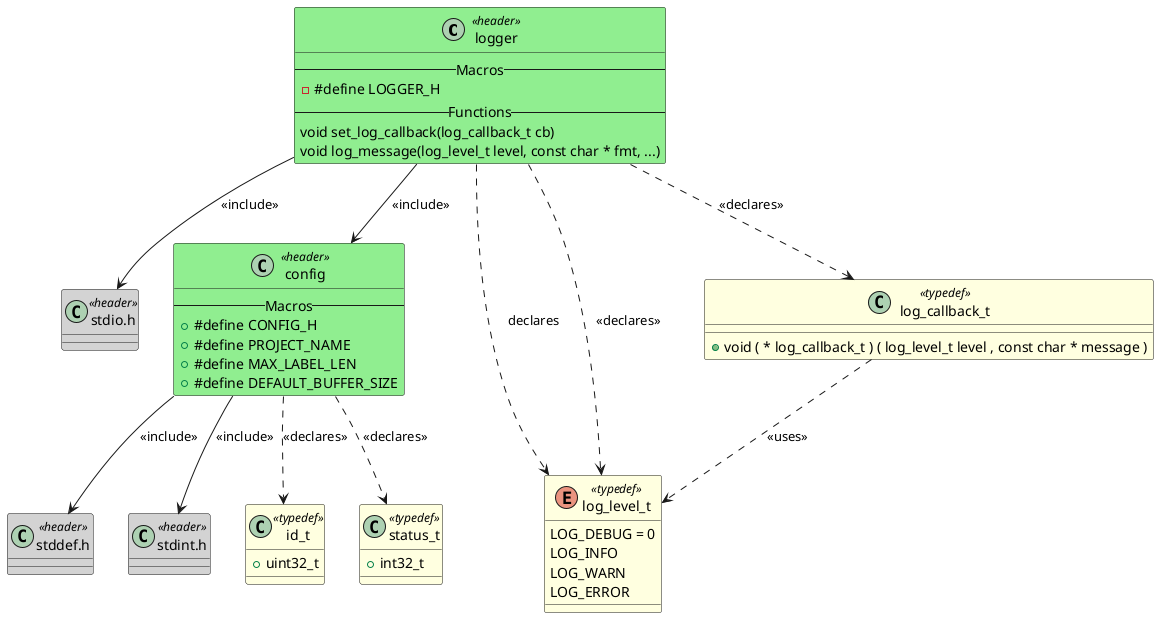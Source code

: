 @startuml logger

class "logger" as HEADER_LOGGER <<header>> #LightGreen
{
    -- Macros --
    - #define LOGGER_H
    -- Functions --
    void set_log_callback(log_callback_t cb)
    void log_message(log_level_t level, const char * fmt, ...)
}

class "stdio.h" as HEADER_STDIO <<header>> #LightGray
{
}

class "config" as HEADER_CONFIG <<header>> #LightGreen
{
    -- Macros --
    + #define CONFIG_H
    + #define PROJECT_NAME
    + #define MAX_LABEL_LEN
    + #define DEFAULT_BUFFER_SIZE
}
class "stddef.h" as HEADER_STDDEF <<header>> #LightGray
{
}

class "stdint.h" as HEADER_STDINT <<header>> #LightGray
{
}

enum "log_level_t" as TYPEDEF_log_level_t <<typedef>> #LightYellow
{
    LOG_DEBUG = 0
    LOG_INFO
    LOG_WARN
    LOG_ERROR
}

class "log_callback_t" as TYPEDEF_log_callback_t <<typedef>> #LightYellow
{
    + void ( * log_callback_t ) ( log_level_t level , const char * message )
}

class "id_t" as TYPEDEF_id_t <<typedef>> #LightYellow
{
    + uint32_t
}

class "status_t" as TYPEDEF_status_t <<typedef>> #LightYellow
{
    + int32_t
}

HEADER_LOGGER --> HEADER_STDIO : <<include>>
HEADER_LOGGER --> HEADER_CONFIG : <<include>>
HEADER_CONFIG --> HEADER_STDDEF : <<include>>
HEADER_CONFIG --> HEADER_STDINT : <<include>>
HEADER_LOGGER ..> TYPEDEF_log_level_t : declares
TYPEDEF_log_callback_t ..> TYPEDEF_log_level_t : <<uses>>
HEADER_LOGGER ..> TYPEDEF_log_level_t : <<declares>>
HEADER_LOGGER ..> TYPEDEF_log_callback_t : <<declares>>
HEADER_CONFIG ..> TYPEDEF_id_t : <<declares>>
HEADER_CONFIG ..> TYPEDEF_status_t : <<declares>>

@enduml